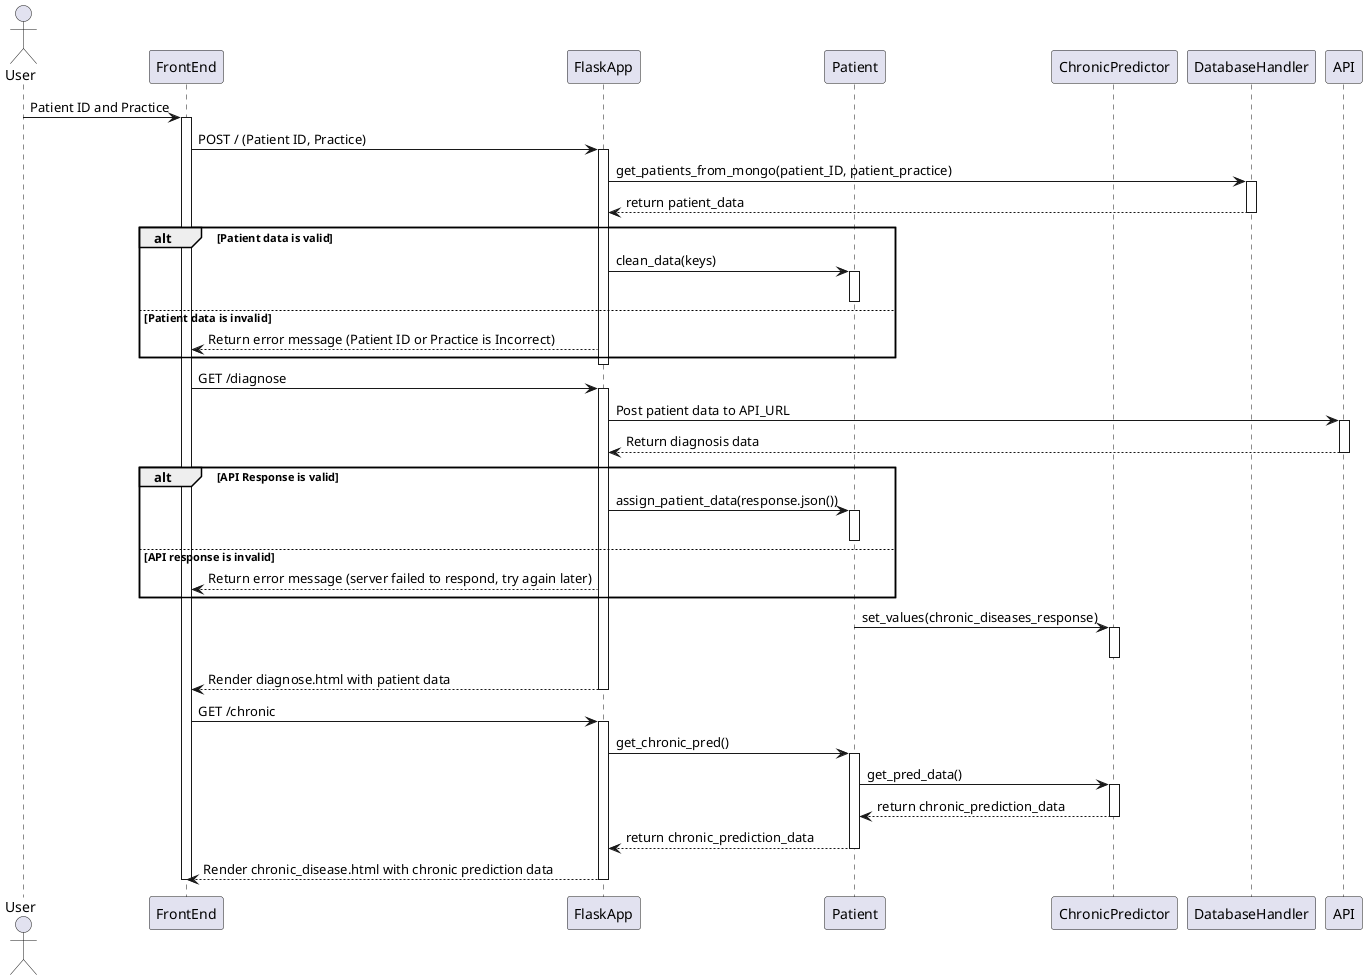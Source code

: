 @startuml
actor User

participant "FrontEnd" as FE
participant "FlaskApp" as Flask
participant "Patient" as Patient
participant "ChronicPredictor" as ChronicPredictor
participant "DatabaseHandler" as Database
participant "API" as API

User -> FE: Patient ID and Practice
activate FE
FE-> Flask: POST / (Patient ID, Practice)

activate Flask

Flask -> Database: get_patients_from_mongo(patient_ID, patient_practice)
activate Database
Database --> Flask: return patient_data
deactivate Database


alt Patient data is valid
   Flask -> Patient: clean_data(keys)
   activate Patient
   deactivate Patient
else Patient data is invalid
    Flask --> FE: Return error message (Patient ID or Practice is Incorrect)
end
deactivate Flask

FE -> Flask: GET /diagnose
activate Flask
Flask -> API: Post patient data to API_URL
activate API
API --> Flask: Return diagnosis data
deactivate API
alt API Response is valid
    Flask -> Patient: assign_patient_data(response.json())
    activate Patient
    deactivate Patient
else API response is invalid
    Flask --> FE: Return error message (server failed to respond, try again later)
end
Patient -> ChronicPredictor: set_values(chronic_diseases_response)
activate ChronicPredictor
deactivate ChronicPredictor
Flask --> FE: Render diagnose.html with patient data
deactivate Flask

FE -> Flask: GET /chronic
activate Flask
Flask -> Patient: get_chronic_pred()
activate Patient
Patient -> ChronicPredictor: get_pred_data()
activate ChronicPredictor 
ChronicPredictor --> Patient: return chronic_prediction_data
deactivate ChronicPredictor
Patient --> Flask: return chronic_prediction_data
deactivate Patient
Flask --> FE: Render chronic_disease.html with chronic prediction data
deactivate Flask

deactivate Flask
deactivate FE
@enduml
